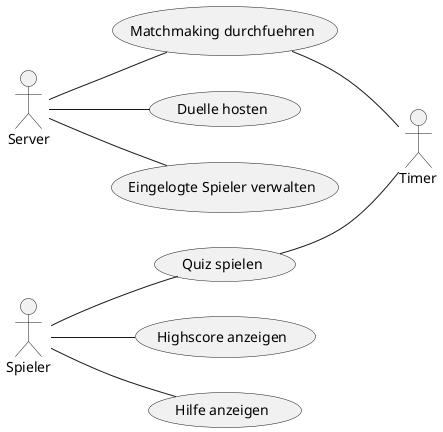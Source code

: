 @startuml
'https://plantuml.com/use-case-diagram

left to right direction

actor Server as Server
actor Spieler as Spieler
actor Timer as Timer

Spieler -- (Quiz spielen)
Spieler -- (Highscore anzeigen)
Spieler -- (Hilfe anzeigen)

(Quiz spielen) -- Timer
(Matchmaking durchfuehren) -- Timer

Server -- (Matchmaking durchfuehren)
Server -- (Duelle hosten)
Server -- (Eingelogte Spieler verwalten)
@enduml